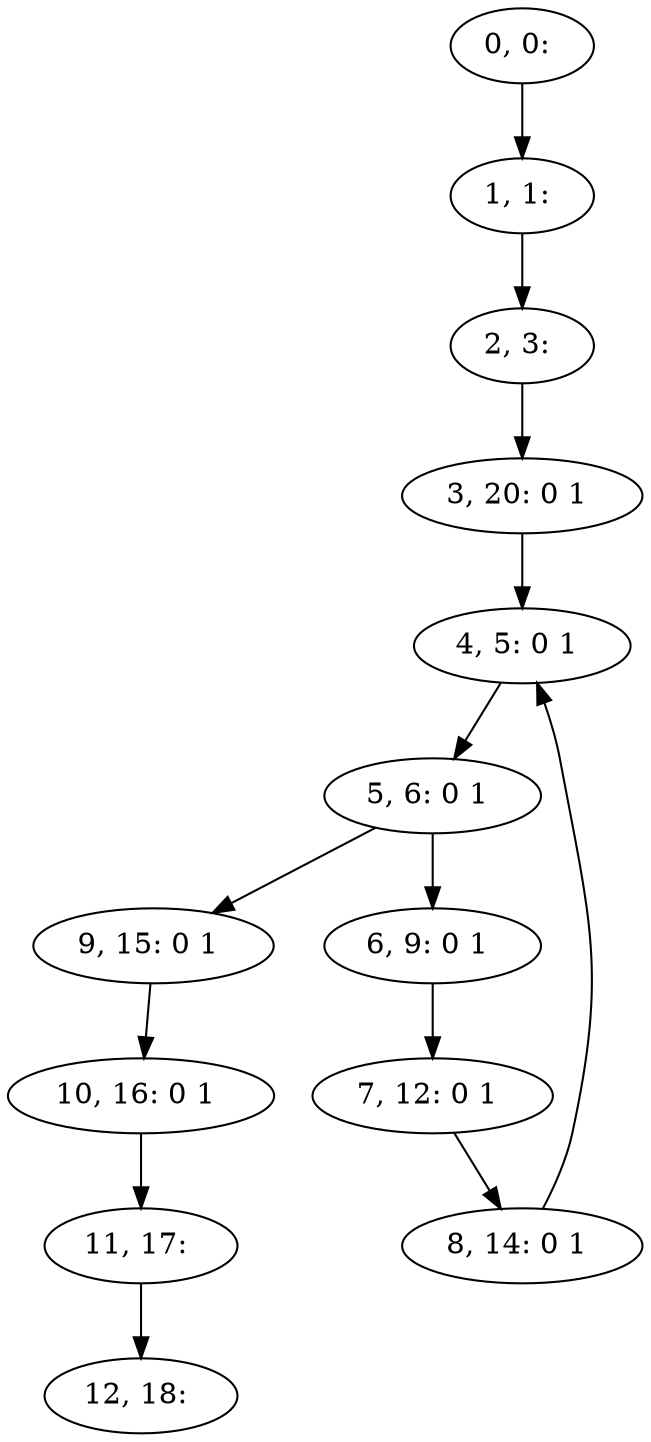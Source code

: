 digraph G {
0[label="0, 0: "];
1[label="1, 1: "];
2[label="2, 3: "];
3[label="3, 20: 0 1 "];
4[label="4, 5: 0 1 "];
5[label="5, 6: 0 1 "];
6[label="6, 9: 0 1 "];
7[label="7, 12: 0 1 "];
8[label="8, 14: 0 1 "];
9[label="9, 15: 0 1 "];
10[label="10, 16: 0 1 "];
11[label="11, 17: "];
12[label="12, 18: "];
0->1 ;
1->2 ;
2->3 ;
3->4 ;
4->5 ;
5->6 ;
5->9 ;
6->7 ;
7->8 ;
8->4 ;
9->10 ;
10->11 ;
11->12 ;
}
